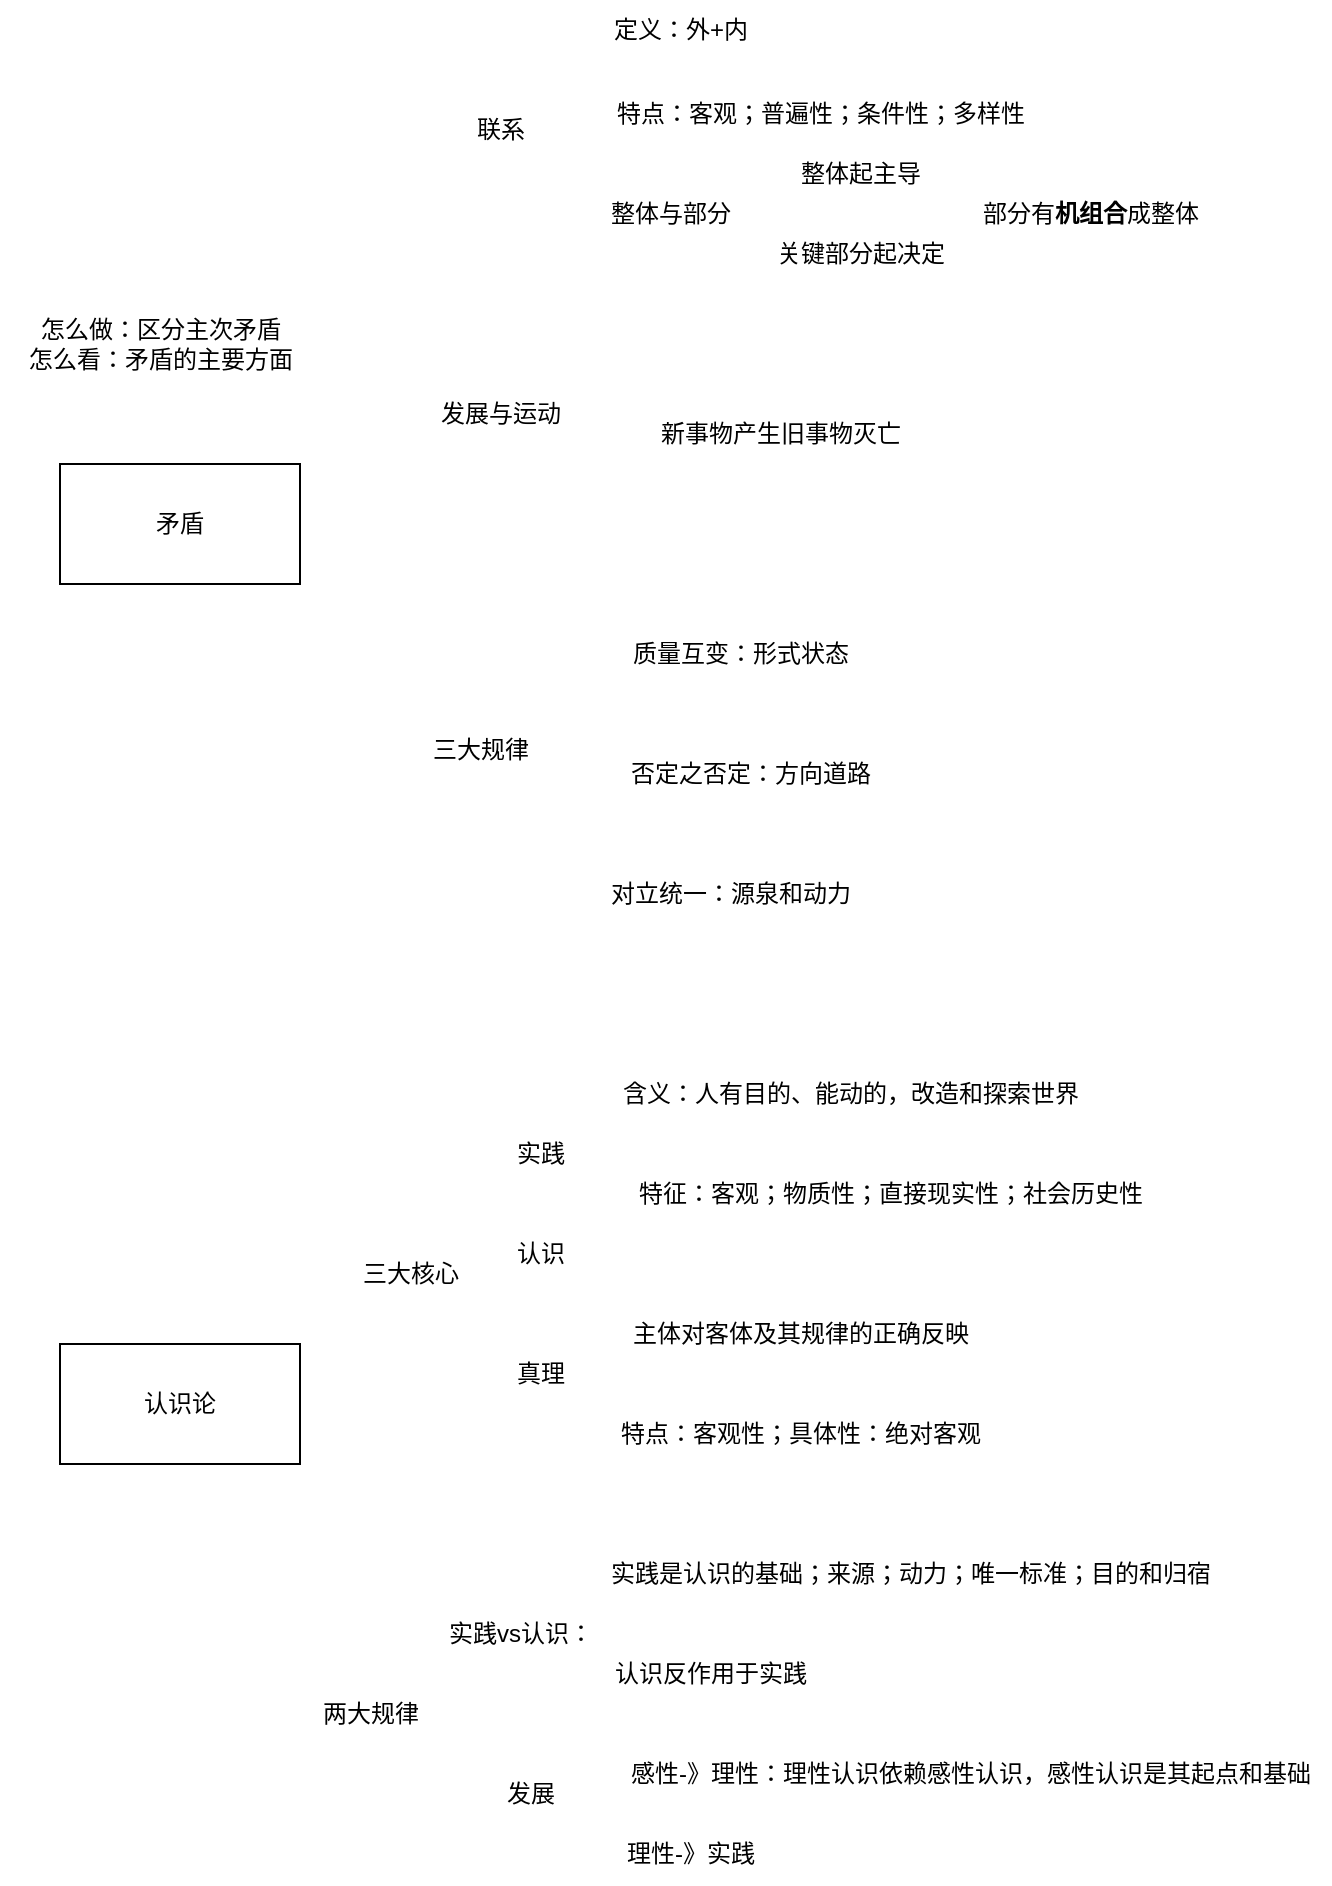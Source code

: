 <mxfile version="24.3.1" type="github">
  <diagram name="第 1 页" id="9cOVtWoqRpHsyyoPQM1w">
    <mxGraphModel dx="1050" dy="1691" grid="1" gridSize="10" guides="1" tooltips="1" connect="1" arrows="1" fold="1" page="1" pageScale="1" pageWidth="827" pageHeight="1169" math="0" shadow="0">
      <root>
        <mxCell id="0" />
        <mxCell id="1" parent="0" />
        <mxCell id="4WQlWzJM2xi80WpdYUxq-1" value="矛盾" style="rounded=0;whiteSpace=wrap;html=1;" parent="1" vertex="1">
          <mxGeometry x="90" y="190" width="120" height="60" as="geometry" />
        </mxCell>
        <mxCell id="4WQlWzJM2xi80WpdYUxq-2" value="质量互变：形式状态" style="text;html=1;align=center;verticalAlign=middle;resizable=0;points=[];autosize=1;strokeColor=none;fillColor=none;" parent="1" vertex="1">
          <mxGeometry x="365" y="270" width="130" height="30" as="geometry" />
        </mxCell>
        <mxCell id="4WQlWzJM2xi80WpdYUxq-3" value="否定之否定：方向道路" style="text;html=1;align=center;verticalAlign=middle;resizable=0;points=[];autosize=1;strokeColor=none;fillColor=none;" parent="1" vertex="1">
          <mxGeometry x="365" y="330" width="140" height="30" as="geometry" />
        </mxCell>
        <mxCell id="4WQlWzJM2xi80WpdYUxq-4" value="对立统一：源泉和动力" style="text;html=1;align=center;verticalAlign=middle;resizable=0;points=[];autosize=1;strokeColor=none;fillColor=none;" parent="1" vertex="1">
          <mxGeometry x="355" y="390" width="140" height="30" as="geometry" />
        </mxCell>
        <mxCell id="4WQlWzJM2xi80WpdYUxq-5" value="怎么做：区分主次矛盾&lt;div&gt;怎么看：矛盾的主要方面&lt;/div&gt;" style="text;html=1;align=center;verticalAlign=middle;resizable=0;points=[];autosize=1;strokeColor=none;fillColor=none;" parent="1" vertex="1">
          <mxGeometry x="60" y="110" width="160" height="40" as="geometry" />
        </mxCell>
        <mxCell id="4WQlWzJM2xi80WpdYUxq-6" value="联系" style="text;html=1;align=center;verticalAlign=middle;resizable=0;points=[];autosize=1;strokeColor=none;fillColor=none;" parent="1" vertex="1">
          <mxGeometry x="285" y="8" width="50" height="30" as="geometry" />
        </mxCell>
        <mxCell id="4WQlWzJM2xi80WpdYUxq-7" value="定义：外+内" style="text;html=1;align=center;verticalAlign=middle;resizable=0;points=[];autosize=1;strokeColor=none;fillColor=none;" parent="1" vertex="1">
          <mxGeometry x="355" y="-42" width="90" height="30" as="geometry" />
        </mxCell>
        <mxCell id="4WQlWzJM2xi80WpdYUxq-8" value="特点：客观；普遍性；条件性；多样性" style="text;html=1;align=center;verticalAlign=middle;resizable=0;points=[];autosize=1;strokeColor=none;fillColor=none;" parent="1" vertex="1">
          <mxGeometry x="355" width="230" height="30" as="geometry" />
        </mxCell>
        <mxCell id="4WQlWzJM2xi80WpdYUxq-9" value="整体与部分" style="text;html=1;align=center;verticalAlign=middle;resizable=0;points=[];autosize=1;strokeColor=none;fillColor=none;" parent="1" vertex="1">
          <mxGeometry x="355" y="50" width="80" height="30" as="geometry" />
        </mxCell>
        <mxCell id="4WQlWzJM2xi80WpdYUxq-10" value="整体起主导" style="text;html=1;align=center;verticalAlign=middle;resizable=0;points=[];autosize=1;strokeColor=none;fillColor=none;" parent="1" vertex="1">
          <mxGeometry x="450" y="30" width="80" height="30" as="geometry" />
        </mxCell>
        <mxCell id="4WQlWzJM2xi80WpdYUxq-11" value="关键部分起决定" style="text;html=1;align=center;verticalAlign=middle;resizable=0;points=[];autosize=1;strokeColor=none;fillColor=none;" parent="1" vertex="1">
          <mxGeometry x="435" y="70" width="110" height="30" as="geometry" />
        </mxCell>
        <mxCell id="4WQlWzJM2xi80WpdYUxq-12" value="部分有&lt;b&gt;机组合&lt;/b&gt;成整体" style="text;html=1;align=center;verticalAlign=middle;resizable=0;points=[];autosize=1;strokeColor=none;fillColor=none;" parent="1" vertex="1">
          <mxGeometry x="540" y="50" width="130" height="30" as="geometry" />
        </mxCell>
        <mxCell id="4WQlWzJM2xi80WpdYUxq-13" value="三大规律" style="text;html=1;align=center;verticalAlign=middle;resizable=0;points=[];autosize=1;strokeColor=none;fillColor=none;" parent="1" vertex="1">
          <mxGeometry x="265" y="318" width="70" height="30" as="geometry" />
        </mxCell>
        <mxCell id="4WQlWzJM2xi80WpdYUxq-14" value="发展与运动" style="text;html=1;align=center;verticalAlign=middle;resizable=0;points=[];autosize=1;strokeColor=none;fillColor=none;" parent="1" vertex="1">
          <mxGeometry x="270" y="150" width="80" height="30" as="geometry" />
        </mxCell>
        <mxCell id="4WQlWzJM2xi80WpdYUxq-15" value="新事物产生旧事物灭亡" style="text;html=1;align=center;verticalAlign=middle;resizable=0;points=[];autosize=1;strokeColor=none;fillColor=none;" parent="1" vertex="1">
          <mxGeometry x="380" y="160" width="140" height="30" as="geometry" />
        </mxCell>
        <mxCell id="DTqvQ2y9LpoU53bTNXRC-2" value="认识论" style="whiteSpace=wrap;html=1;" vertex="1" parent="1">
          <mxGeometry x="90" y="630" width="120" height="60" as="geometry" />
        </mxCell>
        <mxCell id="DTqvQ2y9LpoU53bTNXRC-3" value="三大核心" style="text;html=1;align=center;verticalAlign=middle;resizable=0;points=[];autosize=1;strokeColor=none;fillColor=none;" vertex="1" parent="1">
          <mxGeometry x="230" y="580" width="70" height="30" as="geometry" />
        </mxCell>
        <mxCell id="DTqvQ2y9LpoU53bTNXRC-4" value="两大规律" style="text;html=1;align=center;verticalAlign=middle;resizable=0;points=[];autosize=1;strokeColor=none;fillColor=none;" vertex="1" parent="1">
          <mxGeometry x="210" y="800" width="70" height="30" as="geometry" />
        </mxCell>
        <mxCell id="DTqvQ2y9LpoU53bTNXRC-5" value="实践" style="text;html=1;align=center;verticalAlign=middle;resizable=0;points=[];autosize=1;strokeColor=none;fillColor=none;" vertex="1" parent="1">
          <mxGeometry x="305" y="520" width="50" height="30" as="geometry" />
        </mxCell>
        <mxCell id="DTqvQ2y9LpoU53bTNXRC-6" value="认识" style="text;html=1;align=center;verticalAlign=middle;resizable=0;points=[];autosize=1;strokeColor=none;fillColor=none;" vertex="1" parent="1">
          <mxGeometry x="305" y="570" width="50" height="30" as="geometry" />
        </mxCell>
        <mxCell id="DTqvQ2y9LpoU53bTNXRC-7" value="真理" style="text;html=1;align=center;verticalAlign=middle;resizable=0;points=[];autosize=1;strokeColor=none;fillColor=none;" vertex="1" parent="1">
          <mxGeometry x="305" y="630" width="50" height="30" as="geometry" />
        </mxCell>
        <mxCell id="DTqvQ2y9LpoU53bTNXRC-10" value="含义：人有目的、能动的，改造和探索世界" style="text;html=1;align=center;verticalAlign=middle;resizable=0;points=[];autosize=1;strokeColor=none;fillColor=none;" vertex="1" parent="1">
          <mxGeometry x="360" y="490" width="250" height="30" as="geometry" />
        </mxCell>
        <mxCell id="DTqvQ2y9LpoU53bTNXRC-11" value="特征：客观；物质性；直接现实性；社会历史性" style="text;html=1;align=center;verticalAlign=middle;resizable=0;points=[];autosize=1;strokeColor=none;fillColor=none;" vertex="1" parent="1">
          <mxGeometry x="365" y="540" width="280" height="30" as="geometry" />
        </mxCell>
        <mxCell id="DTqvQ2y9LpoU53bTNXRC-12" value="主体对客体及其规律的正确反映" style="text;html=1;align=center;verticalAlign=middle;resizable=0;points=[];autosize=1;strokeColor=none;fillColor=none;" vertex="1" parent="1">
          <mxGeometry x="365" y="610" width="190" height="30" as="geometry" />
        </mxCell>
        <mxCell id="DTqvQ2y9LpoU53bTNXRC-13" value="特点：客观性；具体性：绝对客观" style="text;html=1;align=center;verticalAlign=middle;resizable=0;points=[];autosize=1;strokeColor=none;fillColor=none;" vertex="1" parent="1">
          <mxGeometry x="360" y="660" width="200" height="30" as="geometry" />
        </mxCell>
        <mxCell id="DTqvQ2y9LpoU53bTNXRC-14" value="实践vs认识：" style="text;html=1;align=center;verticalAlign=middle;resizable=0;points=[];autosize=1;strokeColor=none;fillColor=none;" vertex="1" parent="1">
          <mxGeometry x="270" y="760" width="100" height="30" as="geometry" />
        </mxCell>
        <mxCell id="DTqvQ2y9LpoU53bTNXRC-15" value="实践是认识的基础；来源；动力；唯一标准；目的和归宿" style="text;html=1;align=center;verticalAlign=middle;resizable=0;points=[];autosize=1;strokeColor=none;fillColor=none;" vertex="1" parent="1">
          <mxGeometry x="355" y="730" width="320" height="30" as="geometry" />
        </mxCell>
        <mxCell id="DTqvQ2y9LpoU53bTNXRC-16" value="认识反作用于实践" style="text;html=1;align=center;verticalAlign=middle;resizable=0;points=[];autosize=1;strokeColor=none;fillColor=none;" vertex="1" parent="1">
          <mxGeometry x="355" y="780" width="120" height="30" as="geometry" />
        </mxCell>
        <mxCell id="DTqvQ2y9LpoU53bTNXRC-17" value="发展" style="text;html=1;align=center;verticalAlign=middle;resizable=0;points=[];autosize=1;strokeColor=none;fillColor=none;" vertex="1" parent="1">
          <mxGeometry x="300" y="840" width="50" height="30" as="geometry" />
        </mxCell>
        <mxCell id="DTqvQ2y9LpoU53bTNXRC-18" value="感性-》理性：理性认识依赖感性认识，感性认识是其起点和基础" style="text;html=1;align=center;verticalAlign=middle;resizable=0;points=[];autosize=1;strokeColor=none;fillColor=none;" vertex="1" parent="1">
          <mxGeometry x="365" y="830" width="360" height="30" as="geometry" />
        </mxCell>
        <mxCell id="DTqvQ2y9LpoU53bTNXRC-19" value="理性-》实践" style="text;html=1;align=center;verticalAlign=middle;resizable=0;points=[];autosize=1;strokeColor=none;fillColor=none;" vertex="1" parent="1">
          <mxGeometry x="360" y="870" width="90" height="30" as="geometry" />
        </mxCell>
      </root>
    </mxGraphModel>
  </diagram>
</mxfile>
